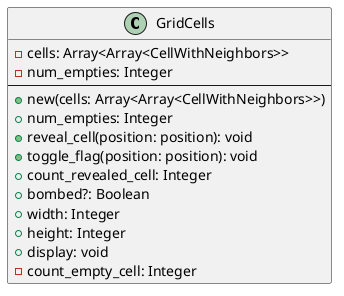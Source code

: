 @startuml grid_cells_class

class GridCells {
    - cells: Array<Array<CellWithNeighbors>>
    - num_empties: Integer
    --
    + new(cells: Array<Array<CellWithNeighbors>>)
    + num_empties: Integer
    + reveal_cell(position: position): void
    + toggle_flag(position: position): void
    + count_revealed_cell: Integer
    + bombed?: Boolean
    + width: Integer
    + height: Integer
    + display: void
    - count_empty_cell: Integer
}

@enduml